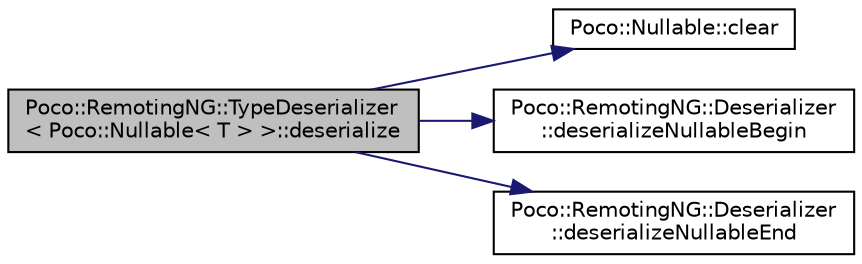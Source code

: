 digraph "Poco::RemotingNG::TypeDeserializer&lt; Poco::Nullable&lt; T &gt; &gt;::deserialize"
{
 // LATEX_PDF_SIZE
  edge [fontname="Helvetica",fontsize="10",labelfontname="Helvetica",labelfontsize="10"];
  node [fontname="Helvetica",fontsize="10",shape=record];
  rankdir="LR";
  Node1 [label="Poco::RemotingNG::TypeDeserializer\l\< Poco::Nullable\< T \> \>::deserialize",height=0.2,width=0.4,color="black", fillcolor="grey75", style="filled", fontcolor="black",tooltip=" "];
  Node1 -> Node2 [color="midnightblue",fontsize="10",style="solid"];
  Node2 [label="Poco::Nullable::clear",height=0.2,width=0.4,color="black", fillcolor="white", style="filled",URL="$classPoco_1_1Nullable.html#a50cf9981c73db555887e293f6cde5c96",tooltip="Clears the Nullable."];
  Node1 -> Node3 [color="midnightblue",fontsize="10",style="solid"];
  Node3 [label="Poco::RemotingNG::Deserializer\l::deserializeNullableBegin",height=0.2,width=0.4,color="black", fillcolor="white", style="filled",URL="$classPoco_1_1RemotingNG_1_1Deserializer.html#a9a2d517bcf48e96d133ffffc508a479e",tooltip="End deserialization of a vector or other sequence."];
  Node1 -> Node4 [color="midnightblue",fontsize="10",style="solid"];
  Node4 [label="Poco::RemotingNG::Deserializer\l::deserializeNullableEnd",height=0.2,width=0.4,color="black", fillcolor="white", style="filled",URL="$classPoco_1_1RemotingNG_1_1Deserializer.html#ac7269d22c5dd2f8a04e3bc28e9876200",tooltip=" "];
}
